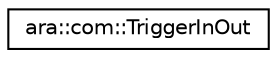 digraph "Graphical Class Hierarchy"
{
 // LATEX_PDF_SIZE
  edge [fontname="Helvetica",fontsize="10",labelfontname="Helvetica",labelfontsize="10"];
  node [fontname="Helvetica",fontsize="10",shape=record];
  rankdir="LR";
  Node0 [label="ara::com::TriggerInOut",height=0.2,width=0.4,color="black", fillcolor="white", style="filled",URL="$classara_1_1com_1_1TriggerInOut.html",tooltip="Fills [SWS_SM_91009]."];
}
